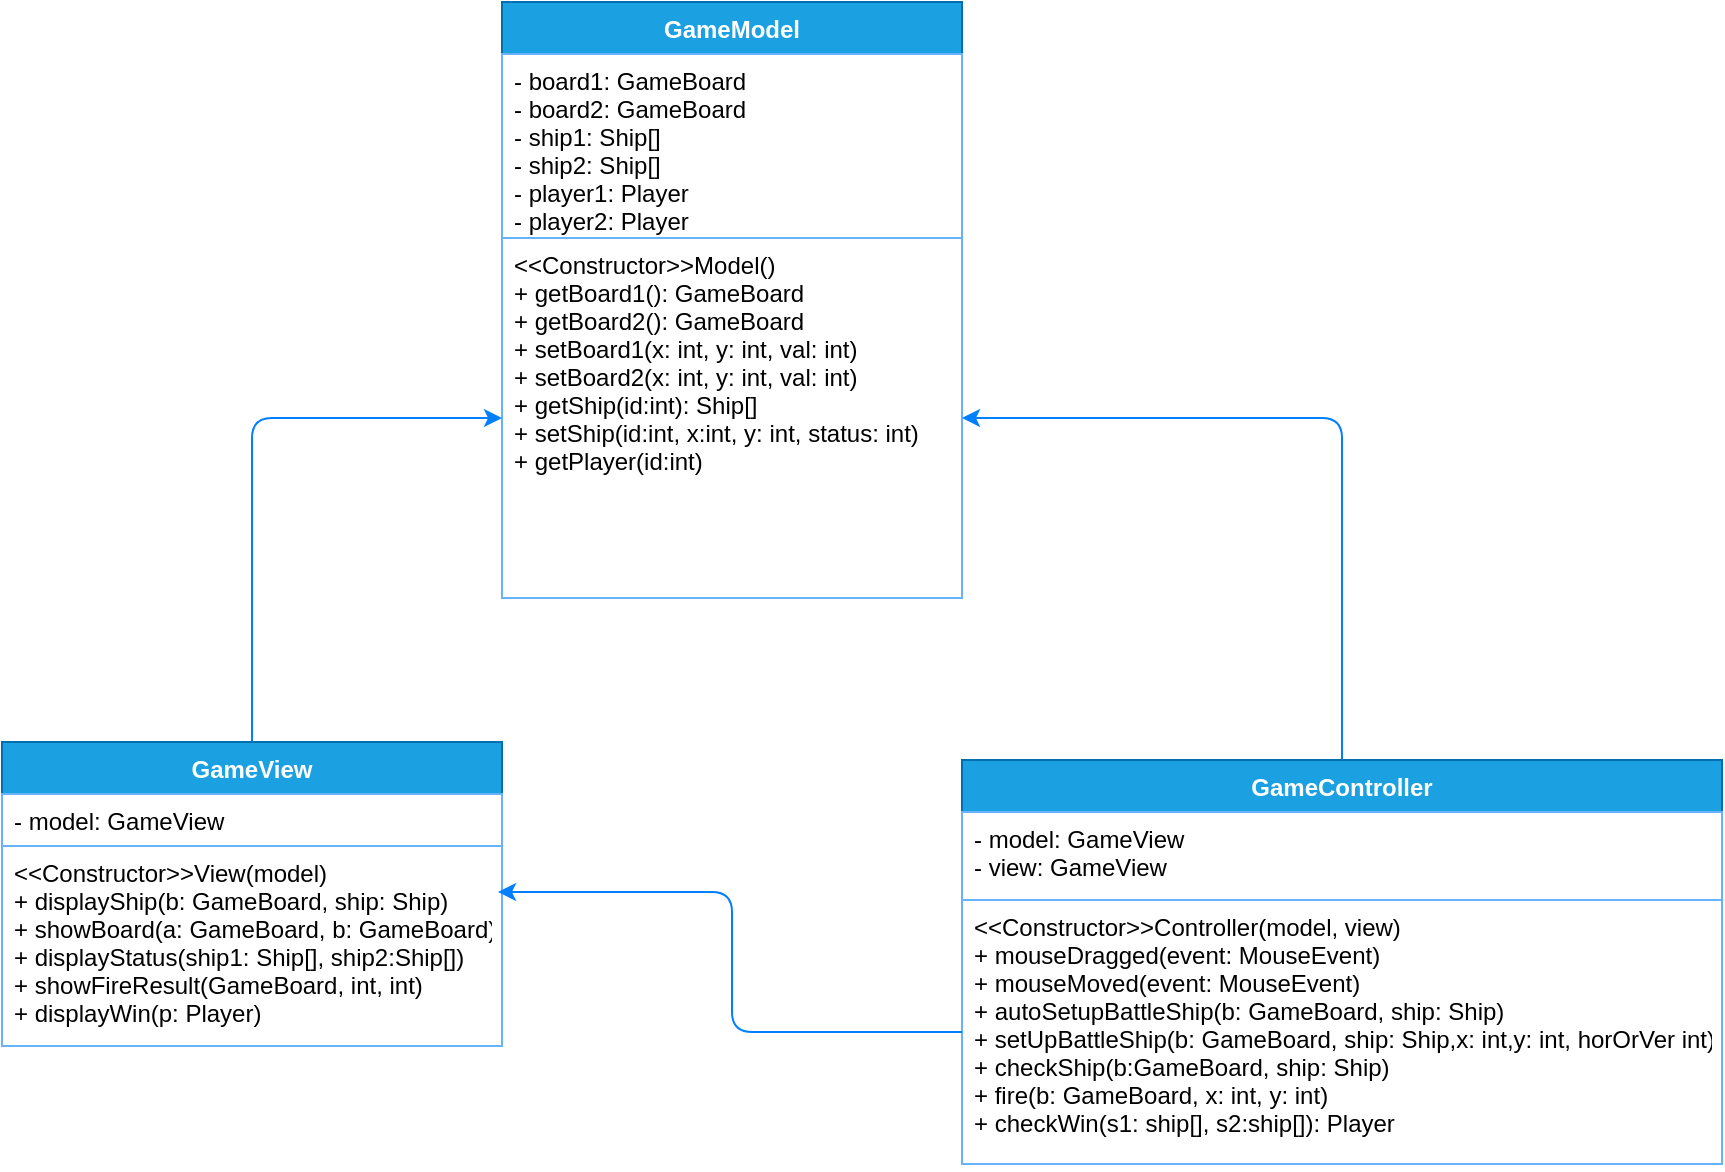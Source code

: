<mxfile><diagram id="6IBkBBJ6PPpaDEPpR_CZ" name="Page-1"><mxGraphModel dx="2505" dy="1303" grid="0" gridSize="10" guides="1" tooltips="1" connect="1" arrows="1" fold="1" page="0" pageScale="1" pageWidth="850" pageHeight="1100" background="#ffffff" math="0" shadow="0"><root><mxCell id="0"/><mxCell id="1" parent="0"/><mxCell id="2" value="GameModel" style="swimlane;fontStyle=1;align=center;verticalAlign=top;childLayout=stackLayout;horizontal=1;startSize=26;horizontalStack=0;resizeParent=1;resizeParentMax=0;resizeLast=0;collapsible=1;marginBottom=0;strokeColor=#006EAF;fillColor=#1ba1e2;fontColor=#ffffff;" parent="1" vertex="1"><mxGeometry x="50" y="-120" width="230" height="298" as="geometry"/></mxCell><mxCell id="3" value="- board1: GameBoard&#10;- board2: GameBoard&#10;- ship1: Ship[]&#10;- ship2: Ship[]&#10;- player1: Player&#10;- player2: Player&#10;" style="text;strokeColor=#66B2FF;fillColor=none;align=left;verticalAlign=top;spacingLeft=4;spacingRight=4;overflow=hidden;rotatable=0;points=[[0,0.5],[1,0.5]];portConstraint=eastwest;fontColor=#000000;" parent="2" vertex="1"><mxGeometry y="26" width="230" height="92" as="geometry"/></mxCell><mxCell id="5" value="&lt;&lt;Constructor&gt;&gt;Model()&#10;+ getBoard1(): GameBoard&#10;+ getBoard2(): GameBoard&#10;+ setBoard1(x: int, y: int, val: int)&#10;+ setBoard2(x: int, y: int, val: int)&#10;+ getShip(id:int): Ship[]&#10;+ setShip(id:int, x:int, y: int, status: int)&#10;+ getPlayer(id:int)" style="text;strokeColor=#66B2FF;fillColor=none;align=left;verticalAlign=top;spacingLeft=4;spacingRight=4;overflow=hidden;rotatable=0;points=[[0,0.5],[1,0.5]];portConstraint=eastwest;fontColor=#000000;" parent="2" vertex="1"><mxGeometry y="118" width="230" height="180" as="geometry"/></mxCell><mxCell id="19" style="edgeStyle=orthogonalEdgeStyle;html=1;exitX=0.5;exitY=0;exitDx=0;exitDy=0;fontColor=#000000;strokeColor=#007FFF;entryX=0;entryY=0.5;entryDx=0;entryDy=0;" edge="1" parent="1" source="6" target="5"><mxGeometry relative="1" as="geometry"><mxPoint x="-75.444" y="97.259" as="targetPoint"/></mxGeometry></mxCell><mxCell id="6" value="GameView" style="swimlane;fontStyle=1;align=center;verticalAlign=top;childLayout=stackLayout;horizontal=1;startSize=26;horizontalStack=0;resizeParent=1;resizeParentMax=0;resizeLast=0;collapsible=1;marginBottom=0;strokeColor=#006EAF;fillColor=#1ba1e2;fontColor=#ffffff;" parent="1" vertex="1"><mxGeometry x="-200" y="250" width="250" height="152" as="geometry"/></mxCell><mxCell id="7" value="- model: GameView" style="text;strokeColor=#66B2FF;fillColor=none;align=left;verticalAlign=top;spacingLeft=4;spacingRight=4;overflow=hidden;rotatable=0;points=[[0,0.5],[1,0.5]];portConstraint=eastwest;" parent="6" vertex="1"><mxGeometry y="26" width="250" height="26" as="geometry"/></mxCell><mxCell id="9" value="&lt;&lt;Constructor&gt;&gt;View(model)&#10;+ displayShip(b: GameBoard, ship: Ship)&#10;+ showBoard(a: GameBoard, b: GameBoard)&#10;+ displayStatus(ship1: Ship[], ship2:Ship[])&#10;+ showFireResult(GameBoard, int, int)&#10;+ displayWin(p: Player)" style="text;strokeColor=#66B2FF;fillColor=none;align=left;verticalAlign=top;spacingLeft=4;spacingRight=4;overflow=hidden;rotatable=0;points=[[0,0.5],[1,0.5]];portConstraint=eastwest;fontColor=#000000;" parent="6" vertex="1"><mxGeometry y="52" width="250" height="100" as="geometry"/></mxCell><mxCell id="18" style="edgeStyle=orthogonalEdgeStyle;html=1;exitX=0.5;exitY=0;exitDx=0;exitDy=0;fontColor=#000000;strokeColor=#007FFF;entryX=1;entryY=0.5;entryDx=0;entryDy=0;" edge="1" parent="1" source="10" target="5"><mxGeometry relative="1" as="geometry"><mxPoint x="469" y="86.889" as="targetPoint"/></mxGeometry></mxCell><mxCell id="10" value="GameController" style="swimlane;fontStyle=1;align=center;verticalAlign=top;childLayout=stackLayout;horizontal=1;startSize=26;horizontalStack=0;resizeParent=1;resizeParentMax=0;resizeLast=0;collapsible=1;marginBottom=0;strokeColor=#006EAF;fillColor=#1ba1e2;fontColor=#ffffff;" parent="1" vertex="1"><mxGeometry x="280" y="259" width="380" height="202" as="geometry"/></mxCell><mxCell id="11" value="- model: GameView&#10;- view: GameView" style="text;strokeColor=#66B2FF;fillColor=none;align=left;verticalAlign=top;spacingLeft=4;spacingRight=4;overflow=hidden;rotatable=0;points=[[0,0.5],[1,0.5]];portConstraint=eastwest;fontColor=#000000;" parent="10" vertex="1"><mxGeometry y="26" width="380" height="44" as="geometry"/></mxCell><mxCell id="13" value="&lt;&lt;Constructor&gt;&gt;Controller(model, view)&#10;+ mouseDragged(event: MouseEvent)&#10;+ mouseMoved(event: MouseEvent)&#10;+ autoSetupBattleShip(b: GameBoard, ship: Ship)&#10;+ setUpBattleShip(b: GameBoard, ship: Ship,x: int,y: int, horOrVer int)&#10;+ checkShip(b:GameBoard, ship: Ship)&#10;+ fire(b: GameBoard, x: int, y: int)&#10;+ checkWin(s1: ship[], s2:ship[]): Player" style="text;strokeColor=#66B2FF;fillColor=none;align=left;verticalAlign=top;spacingLeft=4;spacingRight=4;overflow=hidden;rotatable=0;points=[[0,0.5],[1,0.5]];portConstraint=eastwest;fontColor=#000000;" parent="10" vertex="1"><mxGeometry y="70" width="380" height="132" as="geometry"/></mxCell><mxCell id="16" style="edgeStyle=orthogonalEdgeStyle;html=1;exitX=0;exitY=0.5;exitDx=0;exitDy=0;fontColor=#000000;strokeColor=#007FFF;" edge="1" parent="1" source="13"><mxGeometry relative="1" as="geometry"><mxPoint x="48" y="325" as="targetPoint"/><Array as="points"><mxPoint x="165" y="395"/><mxPoint x="165" y="325"/></Array></mxGeometry></mxCell></root></mxGraphModel></diagram></mxfile>